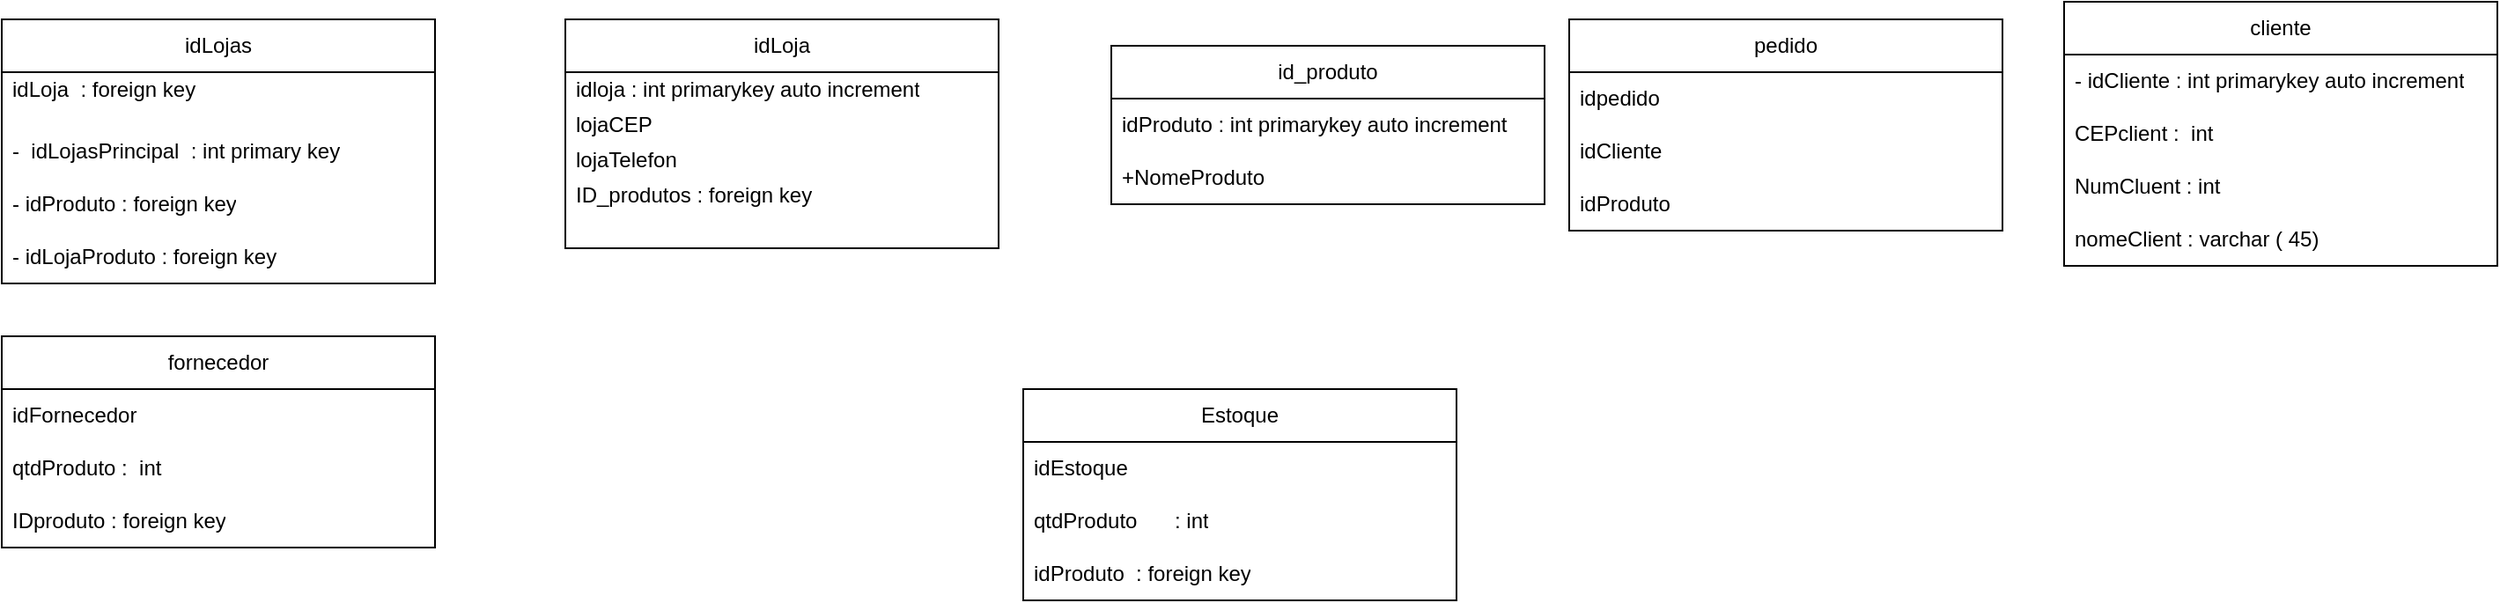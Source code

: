 <mxfile version="24.3.1" type="github">
  <diagram id="C5RBs43oDa-KdzZeNtuy" name="Page-1">
    <mxGraphModel dx="1639" dy="892" grid="1" gridSize="10" guides="1" tooltips="1" connect="1" arrows="1" fold="1" page="1" pageScale="1" pageWidth="827" pageHeight="1169" math="0" shadow="0">
      <root>
        <mxCell id="WIyWlLk6GJQsqaUBKTNV-0" />
        <mxCell id="WIyWlLk6GJQsqaUBKTNV-1" parent="WIyWlLk6GJQsqaUBKTNV-0" />
        <mxCell id="ZvCJQ66XpChy0ZNjjR11-0" value="idLojas" style="swimlane;fontStyle=0;childLayout=stackLayout;horizontal=1;startSize=30;horizontalStack=0;resizeParent=1;resizeParentMax=0;resizeLast=0;collapsible=1;marginBottom=0;whiteSpace=wrap;html=1;" parent="WIyWlLk6GJQsqaUBKTNV-1" vertex="1">
          <mxGeometry x="70" y="10" width="246" height="150" as="geometry" />
        </mxCell>
        <mxCell id="ZvCJQ66XpChy0ZNjjR11-25" value="idLoja&amp;nbsp; : foreign key&amp;nbsp;&lt;div&gt;&amp;nbsp;&lt;/div&gt;" style="text;strokeColor=none;fillColor=none;align=left;verticalAlign=middle;spacingLeft=4;spacingRight=4;overflow=hidden;points=[[0,0.5],[1,0.5]];portConstraint=eastwest;rotatable=0;whiteSpace=wrap;html=1;" parent="ZvCJQ66XpChy0ZNjjR11-0" vertex="1">
          <mxGeometry y="30" width="246" height="30" as="geometry" />
        </mxCell>
        <mxCell id="ZvCJQ66XpChy0ZNjjR11-1" value="-&amp;nbsp; idLojasPrincipal&amp;nbsp; : int primary key" style="text;strokeColor=none;fillColor=none;align=left;verticalAlign=middle;spacingLeft=4;spacingRight=4;overflow=hidden;points=[[0,0.5],[1,0.5]];portConstraint=eastwest;rotatable=0;whiteSpace=wrap;html=1;" parent="ZvCJQ66XpChy0ZNjjR11-0" vertex="1">
          <mxGeometry y="60" width="246" height="30" as="geometry" />
        </mxCell>
        <mxCell id="ZvCJQ66XpChy0ZNjjR11-2" value="&lt;div&gt;&lt;span style=&quot;background-color: initial;&quot;&gt;- idProduto :&amp;nbsp;&lt;/span&gt;&lt;span style=&quot;background-color: initial;&quot;&gt;foreign key&lt;/span&gt;&lt;br&gt;&lt;/div&gt;" style="text;strokeColor=none;fillColor=none;align=left;verticalAlign=middle;spacingLeft=4;spacingRight=4;overflow=hidden;points=[[0,0.5],[1,0.5]];portConstraint=eastwest;rotatable=0;whiteSpace=wrap;html=1;" parent="ZvCJQ66XpChy0ZNjjR11-0" vertex="1">
          <mxGeometry y="90" width="246" height="30" as="geometry" />
        </mxCell>
        <mxCell id="ZvCJQ66XpChy0ZNjjR11-3" value="- idLojaProduto : foreign key" style="text;strokeColor=none;fillColor=none;align=left;verticalAlign=middle;spacingLeft=4;spacingRight=4;overflow=hidden;points=[[0,0.5],[1,0.5]];portConstraint=eastwest;rotatable=0;whiteSpace=wrap;html=1;" parent="ZvCJQ66XpChy0ZNjjR11-0" vertex="1">
          <mxGeometry y="120" width="246" height="30" as="geometry" />
        </mxCell>
        <mxCell id="ZvCJQ66XpChy0ZNjjR11-5" value="idLoja" style="swimlane;fontStyle=0;childLayout=stackLayout;horizontal=1;startSize=30;horizontalStack=0;resizeParent=1;resizeParentMax=0;resizeLast=0;collapsible=1;marginBottom=0;whiteSpace=wrap;html=1;" parent="WIyWlLk6GJQsqaUBKTNV-1" vertex="1">
          <mxGeometry x="390" y="10" width="246" height="130" as="geometry">
            <mxRectangle x="490" y="40" width="70" height="30" as="alternateBounds" />
          </mxGeometry>
        </mxCell>
        <mxCell id="ZvCJQ66XpChy0ZNjjR11-23" value="idloja : int primarykey auto increment" style="text;strokeColor=none;fillColor=none;align=left;verticalAlign=middle;spacingLeft=4;spacingRight=4;overflow=hidden;points=[[0,0.5],[1,0.5]];portConstraint=eastwest;rotatable=0;whiteSpace=wrap;html=1;" parent="ZvCJQ66XpChy0ZNjjR11-5" vertex="1">
          <mxGeometry y="30" width="246" height="20" as="geometry" />
        </mxCell>
        <mxCell id="ZvCJQ66XpChy0ZNjjR11-6" value="lojaCEP" style="text;strokeColor=none;fillColor=none;align=left;verticalAlign=middle;spacingLeft=4;spacingRight=4;overflow=hidden;points=[[0,0.5],[1,0.5]];portConstraint=eastwest;rotatable=0;whiteSpace=wrap;html=1;" parent="ZvCJQ66XpChy0ZNjjR11-5" vertex="1">
          <mxGeometry y="50" width="246" height="20" as="geometry" />
        </mxCell>
        <mxCell id="ZvCJQ66XpChy0ZNjjR11-7" value="lojaTelefon" style="text;strokeColor=none;fillColor=none;align=left;verticalAlign=middle;spacingLeft=4;spacingRight=4;overflow=hidden;points=[[0,0.5],[1,0.5]];portConstraint=eastwest;rotatable=0;whiteSpace=wrap;html=1;" parent="ZvCJQ66XpChy0ZNjjR11-5" vertex="1">
          <mxGeometry y="70" width="246" height="20" as="geometry" />
        </mxCell>
        <mxCell id="ZvCJQ66XpChy0ZNjjR11-8" value="ID_produtos : foreign key" style="text;strokeColor=none;fillColor=none;align=left;verticalAlign=middle;spacingLeft=4;spacingRight=4;overflow=hidden;points=[[0,0.5],[1,0.5]];portConstraint=eastwest;rotatable=0;whiteSpace=wrap;html=1;" parent="ZvCJQ66XpChy0ZNjjR11-5" vertex="1">
          <mxGeometry y="90" width="246" height="20" as="geometry" />
        </mxCell>
        <mxCell id="ZvCJQ66XpChy0ZNjjR11-24" style="text;strokeColor=none;fillColor=none;align=left;verticalAlign=middle;spacingLeft=4;spacingRight=4;overflow=hidden;points=[[0,0.5],[1,0.5]];portConstraint=eastwest;rotatable=0;whiteSpace=wrap;html=1;" parent="ZvCJQ66XpChy0ZNjjR11-5" vertex="1">
          <mxGeometry y="110" width="246" height="20" as="geometry" />
        </mxCell>
        <mxCell id="ZvCJQ66XpChy0ZNjjR11-10" value="id_produto" style="swimlane;fontStyle=0;childLayout=stackLayout;horizontal=1;startSize=30;horizontalStack=0;resizeParent=1;resizeParentMax=0;resizeLast=0;collapsible=1;marginBottom=0;whiteSpace=wrap;html=1;" parent="WIyWlLk6GJQsqaUBKTNV-1" vertex="1">
          <mxGeometry x="700" y="25" width="246" height="90" as="geometry" />
        </mxCell>
        <mxCell id="ZvCJQ66XpChy0ZNjjR11-11" value="idProduto : int primarykey auto increment" style="text;strokeColor=none;fillColor=none;align=left;verticalAlign=middle;spacingLeft=4;spacingRight=4;overflow=hidden;points=[[0,0.5],[1,0.5]];portConstraint=eastwest;rotatable=0;whiteSpace=wrap;html=1;" parent="ZvCJQ66XpChy0ZNjjR11-10" vertex="1">
          <mxGeometry y="30" width="246" height="30" as="geometry" />
        </mxCell>
        <mxCell id="ZvCJQ66XpChy0ZNjjR11-13" value="+NomeProduto" style="text;strokeColor=none;fillColor=none;align=left;verticalAlign=middle;spacingLeft=4;spacingRight=4;overflow=hidden;points=[[0,0.5],[1,0.5]];portConstraint=eastwest;rotatable=0;whiteSpace=wrap;html=1;" parent="ZvCJQ66XpChy0ZNjjR11-10" vertex="1">
          <mxGeometry y="60" width="246" height="30" as="geometry" />
        </mxCell>
        <mxCell id="ZvCJQ66XpChy0ZNjjR11-16" value="pedido" style="swimlane;fontStyle=0;childLayout=stackLayout;horizontal=1;startSize=30;horizontalStack=0;resizeParent=1;resizeParentMax=0;resizeLast=0;collapsible=1;marginBottom=0;whiteSpace=wrap;html=1;" parent="WIyWlLk6GJQsqaUBKTNV-1" vertex="1">
          <mxGeometry x="960" y="10" width="246" height="120" as="geometry" />
        </mxCell>
        <mxCell id="ZvCJQ66XpChy0ZNjjR11-17" value="idpedido" style="text;strokeColor=none;fillColor=none;align=left;verticalAlign=middle;spacingLeft=4;spacingRight=4;overflow=hidden;points=[[0,0.5],[1,0.5]];portConstraint=eastwest;rotatable=0;whiteSpace=wrap;html=1;" parent="ZvCJQ66XpChy0ZNjjR11-16" vertex="1">
          <mxGeometry y="30" width="246" height="30" as="geometry" />
        </mxCell>
        <mxCell id="ZvCJQ66XpChy0ZNjjR11-18" value="idCliente" style="text;strokeColor=none;fillColor=none;align=left;verticalAlign=middle;spacingLeft=4;spacingRight=4;overflow=hidden;points=[[0,0.5],[1,0.5]];portConstraint=eastwest;rotatable=0;whiteSpace=wrap;html=1;" parent="ZvCJQ66XpChy0ZNjjR11-16" vertex="1">
          <mxGeometry y="60" width="246" height="30" as="geometry" />
        </mxCell>
        <mxCell id="ZvCJQ66XpChy0ZNjjR11-19" value="idProduto" style="text;strokeColor=none;fillColor=none;align=left;verticalAlign=middle;spacingLeft=4;spacingRight=4;overflow=hidden;points=[[0,0.5],[1,0.5]];portConstraint=eastwest;rotatable=0;whiteSpace=wrap;html=1;" parent="ZvCJQ66XpChy0ZNjjR11-16" vertex="1">
          <mxGeometry y="90" width="246" height="30" as="geometry" />
        </mxCell>
        <mxCell id="ZvCJQ66XpChy0ZNjjR11-28" value="cliente" style="swimlane;fontStyle=0;childLayout=stackLayout;horizontal=1;startSize=30;horizontalStack=0;resizeParent=1;resizeParentMax=0;resizeLast=0;collapsible=1;marginBottom=0;whiteSpace=wrap;html=1;" parent="WIyWlLk6GJQsqaUBKTNV-1" vertex="1">
          <mxGeometry x="1241" width="246" height="150" as="geometry" />
        </mxCell>
        <mxCell id="ZvCJQ66XpChy0ZNjjR11-29" value="- idCliente : int primarykey auto increment" style="text;strokeColor=none;fillColor=none;align=left;verticalAlign=middle;spacingLeft=4;spacingRight=4;overflow=hidden;points=[[0,0.5],[1,0.5]];portConstraint=eastwest;rotatable=0;whiteSpace=wrap;html=1;" parent="ZvCJQ66XpChy0ZNjjR11-28" vertex="1">
          <mxGeometry y="30" width="246" height="30" as="geometry" />
        </mxCell>
        <mxCell id="ZvCJQ66XpChy0ZNjjR11-30" value="CEPclient :&amp;nbsp; int&amp;nbsp;" style="text;strokeColor=none;fillColor=none;align=left;verticalAlign=middle;spacingLeft=4;spacingRight=4;overflow=hidden;points=[[0,0.5],[1,0.5]];portConstraint=eastwest;rotatable=0;whiteSpace=wrap;html=1;" parent="ZvCJQ66XpChy0ZNjjR11-28" vertex="1">
          <mxGeometry y="60" width="246" height="30" as="geometry" />
        </mxCell>
        <mxCell id="ZvCJQ66XpChy0ZNjjR11-31" value="NumCluent : int" style="text;strokeColor=none;fillColor=none;align=left;verticalAlign=middle;spacingLeft=4;spacingRight=4;overflow=hidden;points=[[0,0.5],[1,0.5]];portConstraint=eastwest;rotatable=0;whiteSpace=wrap;html=1;" parent="ZvCJQ66XpChy0ZNjjR11-28" vertex="1">
          <mxGeometry y="90" width="246" height="30" as="geometry" />
        </mxCell>
        <mxCell id="ZvCJQ66XpChy0ZNjjR11-34" value="nomeClient : varchar ( 45)" style="text;strokeColor=none;fillColor=none;align=left;verticalAlign=middle;spacingLeft=4;spacingRight=4;overflow=hidden;points=[[0,0.5],[1,0.5]];portConstraint=eastwest;rotatable=0;whiteSpace=wrap;html=1;" parent="ZvCJQ66XpChy0ZNjjR11-28" vertex="1">
          <mxGeometry y="120" width="246" height="30" as="geometry" />
        </mxCell>
        <mxCell id="WIwWjgsl4_0iOltH3H-g-1" value="fornecedor" style="swimlane;fontStyle=0;childLayout=stackLayout;horizontal=1;startSize=30;horizontalStack=0;resizeParent=1;resizeParentMax=0;resizeLast=0;collapsible=1;marginBottom=0;whiteSpace=wrap;html=1;" vertex="1" parent="WIyWlLk6GJQsqaUBKTNV-1">
          <mxGeometry x="70" y="190" width="246" height="120" as="geometry" />
        </mxCell>
        <mxCell id="WIwWjgsl4_0iOltH3H-g-3" value="idFornecedor" style="text;strokeColor=none;fillColor=none;align=left;verticalAlign=middle;spacingLeft=4;spacingRight=4;overflow=hidden;points=[[0,0.5],[1,0.5]];portConstraint=eastwest;rotatable=0;whiteSpace=wrap;html=1;" vertex="1" parent="WIwWjgsl4_0iOltH3H-g-1">
          <mxGeometry y="30" width="246" height="30" as="geometry" />
        </mxCell>
        <mxCell id="WIwWjgsl4_0iOltH3H-g-4" value="qtdProduto :&amp;nbsp; int" style="text;strokeColor=none;fillColor=none;align=left;verticalAlign=middle;spacingLeft=4;spacingRight=4;overflow=hidden;points=[[0,0.5],[1,0.5]];portConstraint=eastwest;rotatable=0;whiteSpace=wrap;html=1;" vertex="1" parent="WIwWjgsl4_0iOltH3H-g-1">
          <mxGeometry y="60" width="246" height="30" as="geometry" />
        </mxCell>
        <mxCell id="WIwWjgsl4_0iOltH3H-g-2" value="IDproduto : foreign key" style="text;strokeColor=none;fillColor=none;align=left;verticalAlign=middle;spacingLeft=4;spacingRight=4;overflow=hidden;points=[[0,0.5],[1,0.5]];portConstraint=eastwest;rotatable=0;whiteSpace=wrap;html=1;" vertex="1" parent="WIwWjgsl4_0iOltH3H-g-1">
          <mxGeometry y="90" width="246" height="30" as="geometry" />
        </mxCell>
        <mxCell id="WIwWjgsl4_0iOltH3H-g-10" value="Estoque" style="swimlane;fontStyle=0;childLayout=stackLayout;horizontal=1;startSize=30;horizontalStack=0;resizeParent=1;resizeParentMax=0;resizeLast=0;collapsible=1;marginBottom=0;whiteSpace=wrap;html=1;" vertex="1" parent="WIyWlLk6GJQsqaUBKTNV-1">
          <mxGeometry x="650" y="220" width="246" height="120" as="geometry" />
        </mxCell>
        <mxCell id="WIwWjgsl4_0iOltH3H-g-11" value="idEstoque" style="text;strokeColor=none;fillColor=none;align=left;verticalAlign=middle;spacingLeft=4;spacingRight=4;overflow=hidden;points=[[0,0.5],[1,0.5]];portConstraint=eastwest;rotatable=0;whiteSpace=wrap;html=1;" vertex="1" parent="WIwWjgsl4_0iOltH3H-g-10">
          <mxGeometry y="30" width="246" height="30" as="geometry" />
        </mxCell>
        <mxCell id="WIwWjgsl4_0iOltH3H-g-12" value="qtdProduto&lt;span style=&quot;white-space: pre;&quot;&gt;&#x9;&lt;/span&gt;: int" style="text;strokeColor=none;fillColor=none;align=left;verticalAlign=middle;spacingLeft=4;spacingRight=4;overflow=hidden;points=[[0,0.5],[1,0.5]];portConstraint=eastwest;rotatable=0;whiteSpace=wrap;html=1;" vertex="1" parent="WIwWjgsl4_0iOltH3H-g-10">
          <mxGeometry y="60" width="246" height="30" as="geometry" />
        </mxCell>
        <mxCell id="WIwWjgsl4_0iOltH3H-g-13" value="idProduto&amp;nbsp; : foreign key" style="text;strokeColor=none;fillColor=none;align=left;verticalAlign=middle;spacingLeft=4;spacingRight=4;overflow=hidden;points=[[0,0.5],[1,0.5]];portConstraint=eastwest;rotatable=0;whiteSpace=wrap;html=1;" vertex="1" parent="WIwWjgsl4_0iOltH3H-g-10">
          <mxGeometry y="90" width="246" height="30" as="geometry" />
        </mxCell>
      </root>
    </mxGraphModel>
  </diagram>
</mxfile>
